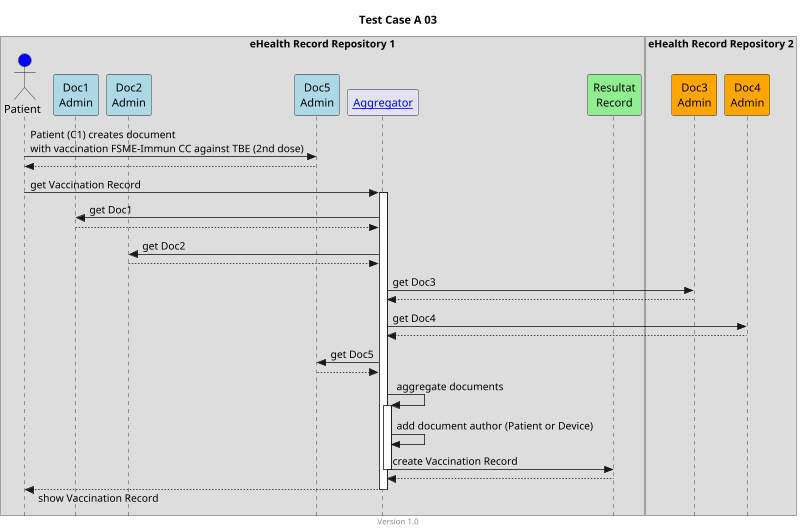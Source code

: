 @startuml
title Test Case A 03
footer Version 1.0
skinparam responseMessageBelowArrow true
skinparam style strictuml
scale max 800 width

box "eHealth Record Repository 1"
actor "Patient" as PAT #blue
participant "Doc1\nAdmin" as Doc1 #lightblue
participant "Doc2\nAdmin" as Doc2 #lightblue
participant "Doc5\nAdmin" as Doc5 #lightblue
participant "[[aggregator.html Aggregator]]" as AGG
participant "Resultat\nRecord" as RES #lightgreen
end box

PAT -> Doc5: Patient (C1) creates document\nwith vaccination FSME-Immun CC against TBE (2nd dose)
PAT <-- Doc5

box "eHealth Record Repository 2"
participant "Doc3\nAdmin" as Doc3 #orange
participant "Doc4\nAdmin" as Doc4 #orange
end box

PAT -> AGG: get Vaccination Record
activate AGG

AGG -> Doc1: get Doc1
AGG <-- Doc1

AGG -> Doc2: get Doc2
AGG <-- Doc2

AGG -> Doc3: get Doc3
AGG <-- Doc3
AGG -> Doc4: get Doc4
AGG <-- Doc4

AGG -> Doc5: get Doc5
AGG <-- Doc5

AGG -> AGG: aggregate documents 
activate AGG
AGG -> AGG: add document author (Patient or Device)
AGG -> RES: create Vaccination Record
deactivate AGG
AGG <-- RES

PAT <-- AGG: show Vaccination Record
deactivate AGG

@enduml
